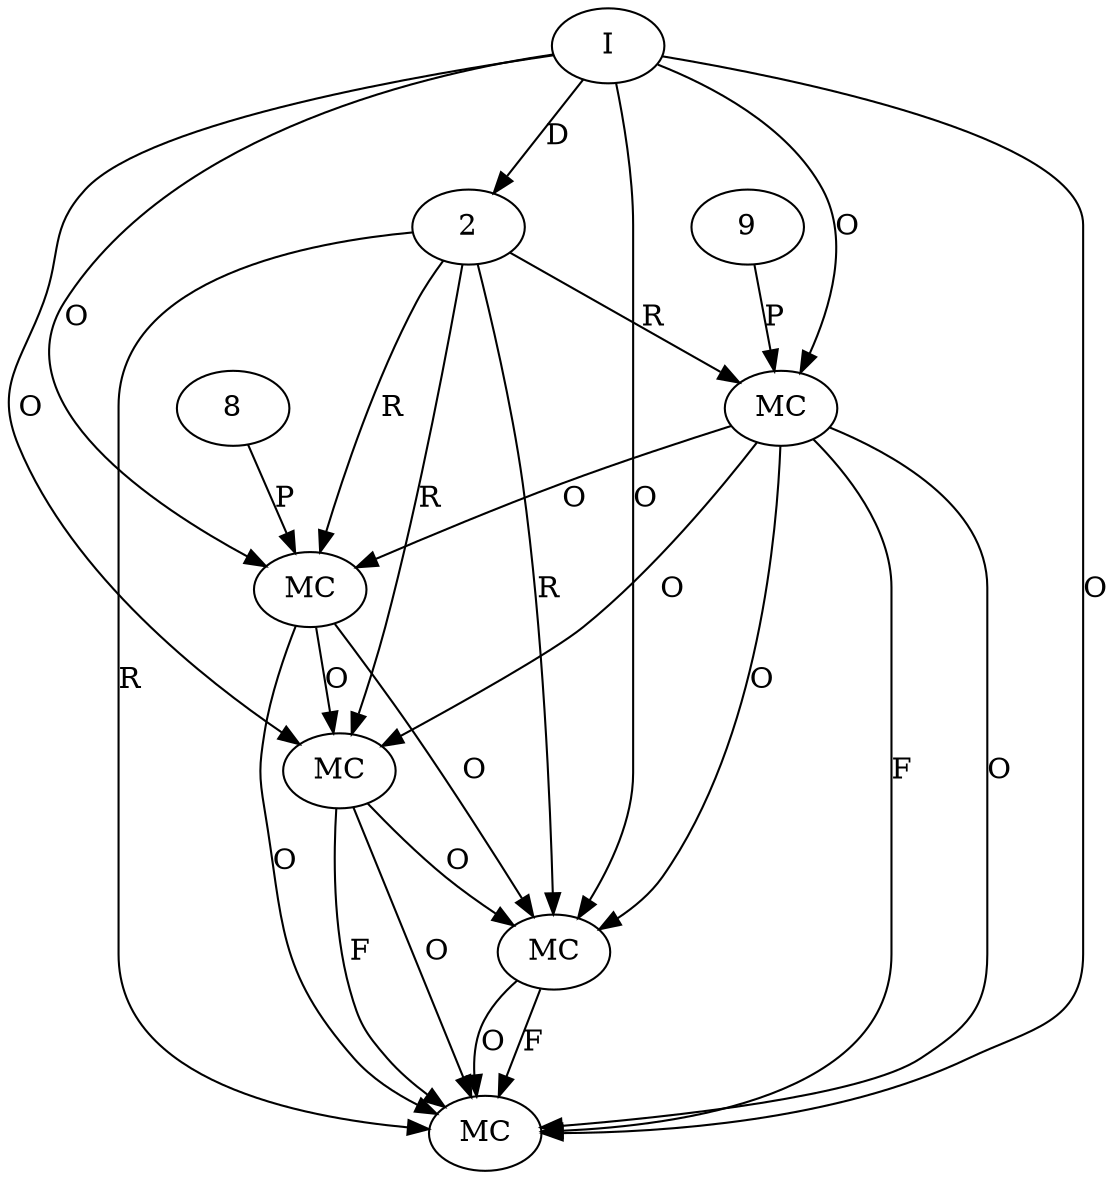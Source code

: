 digraph "AUG" {

  1 [ label="MC" s="setExportPackage()" t="Domain" l="484" ];
  2 [ t="Builder" n="a" ];
  3 [ label="MC" s="build()" t="Builder" l="489" ];
  4 [ label="MC" s="check()" t="Processor" l="490" ];
  5 [ label="MC" s="addClasspath()" t="Analyzer" l="483" ];
  6 [ label="MC" s="close()" t="AutoCloseable" l="495" ];
  7 [ label="I" t="Builder" l="481" ];
  8 [ t="String" v="test.classreference;version=1" ];
  9 [ t="File" n="dummy_" ];
  8 -> 1 [ label="P" ];
  5 -> 1 [ label="O" ];
  2 -> 1 [ label="R" ];
  7 -> 1 [ label="O" ];
  7 -> 2 [ label="D" ];
  2 -> 3 [ label="R" ];
  1 -> 3 [ label="O" ];
  7 -> 3 [ label="O" ];
  5 -> 3 [ label="O" ];
  2 -> 4 [ label="R" ];
  3 -> 4 [ label="O" ];
  5 -> 4 [ label="O" ];
  7 -> 4 [ label="O" ];
  1 -> 4 [ label="O" ];
  7 -> 5 [ label="O" ];
  9 -> 5 [ label="P" ];
  2 -> 5 [ label="R" ];
  4 -> 6 [ label="F" ];
  7 -> 6 [ label="O" ];
  5 -> 6 [ label="O" ];
  3 -> 6 [ label="F" ];
  3 -> 6 [ label="O" ];
  4 -> 6 [ label="O" ];
  1 -> 6 [ label="O" ];
  5 -> 6 [ label="F" ];
  2 -> 6 [ label="R" ];
}

